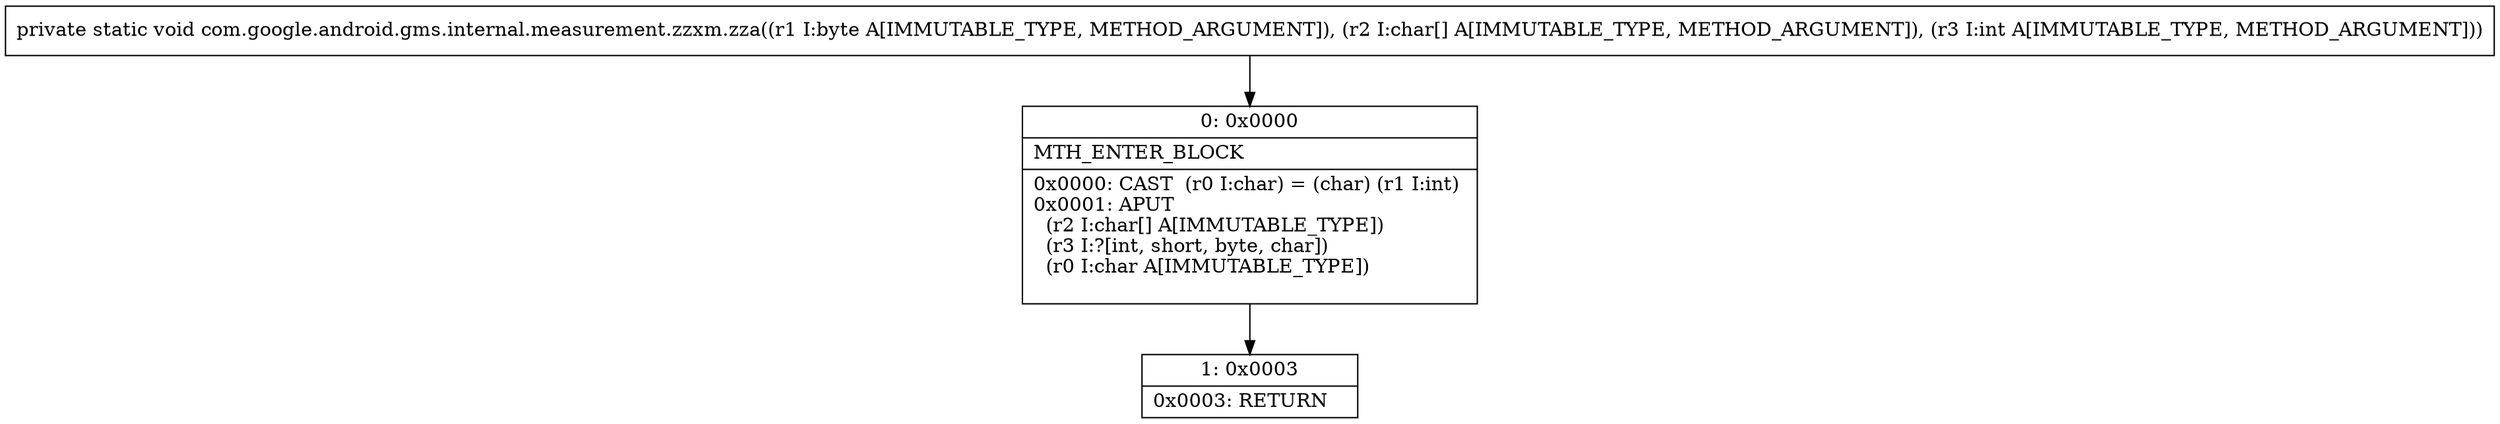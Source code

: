 digraph "CFG forcom.google.android.gms.internal.measurement.zzxm.zza(B[CI)V" {
Node_0 [shape=record,label="{0\:\ 0x0000|MTH_ENTER_BLOCK\l|0x0000: CAST  (r0 I:char) = (char) (r1 I:int) \l0x0001: APUT  \l  (r2 I:char[] A[IMMUTABLE_TYPE])\l  (r3 I:?[int, short, byte, char])\l  (r0 I:char A[IMMUTABLE_TYPE])\l \l}"];
Node_1 [shape=record,label="{1\:\ 0x0003|0x0003: RETURN   \l}"];
MethodNode[shape=record,label="{private static void com.google.android.gms.internal.measurement.zzxm.zza((r1 I:byte A[IMMUTABLE_TYPE, METHOD_ARGUMENT]), (r2 I:char[] A[IMMUTABLE_TYPE, METHOD_ARGUMENT]), (r3 I:int A[IMMUTABLE_TYPE, METHOD_ARGUMENT])) }"];
MethodNode -> Node_0;
Node_0 -> Node_1;
}


